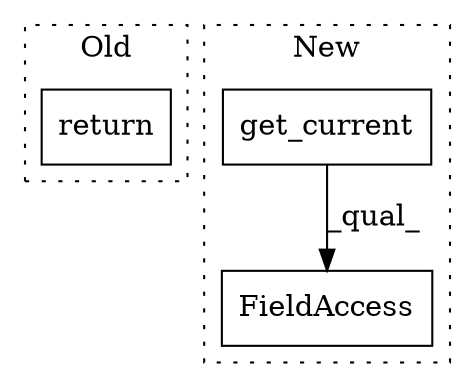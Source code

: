 digraph G {
subgraph cluster0 {
1 [label="return" a="41" s="2091" l="7" shape="box"];
label = "Old";
style="dotted";
}
subgraph cluster1 {
2 [label="get_current" a="32" s="2125" l="13" shape="box"];
3 [label="FieldAccess" a="22" s="2144" l="13" shape="box"];
label = "New";
style="dotted";
}
2 -> 3 [label="_qual_"];
}